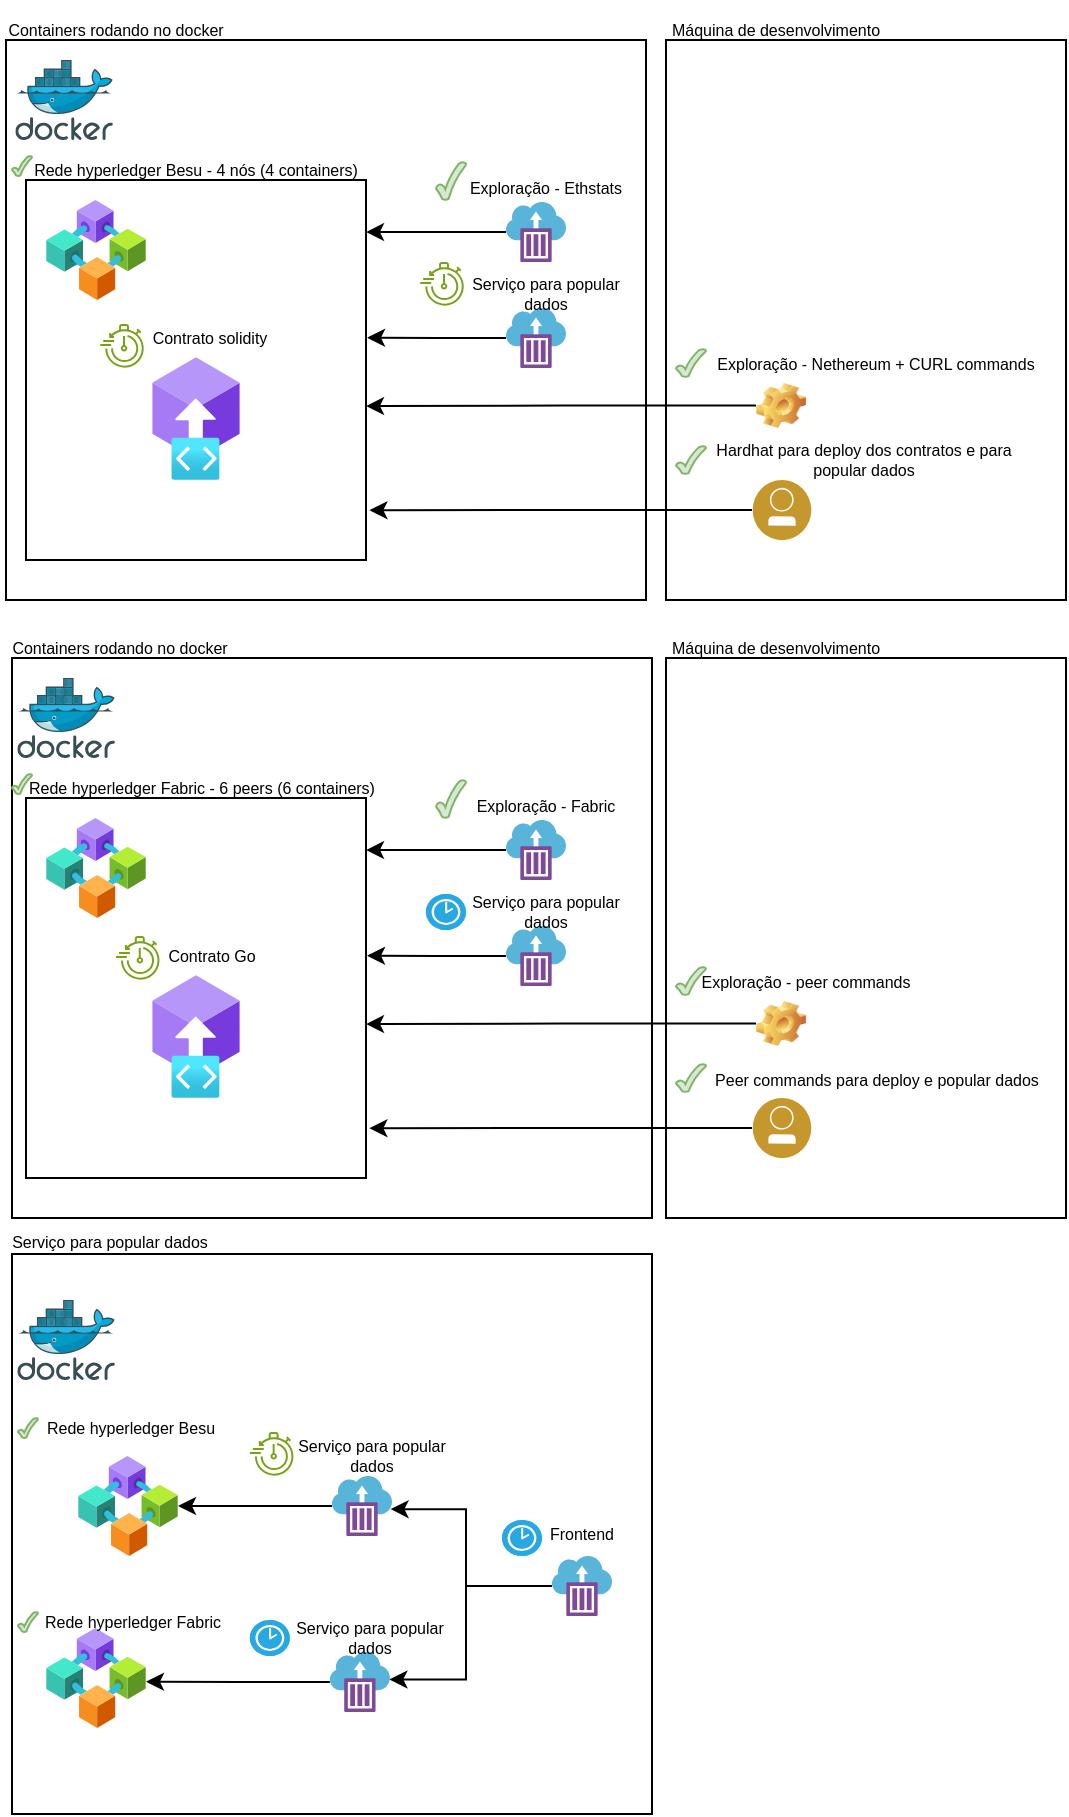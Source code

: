 <mxfile version="26.2.14">
  <diagram name="Page-1" id="56gFs3682IXk0IIHVJRW">
    <mxGraphModel dx="617" dy="355" grid="1" gridSize="10" guides="1" tooltips="1" connect="1" arrows="1" fold="1" page="1" pageScale="1" pageWidth="850" pageHeight="1100" math="0" shadow="0">
      <root>
        <mxCell id="0" />
        <mxCell id="1" parent="0" />
        <mxCell id="5fA-dxYR_pElMaw-BJbp-93" value="" style="rounded=0;whiteSpace=wrap;html=1;fillColor=none;" vertex="1" parent="1">
          <mxGeometry x="13" y="647" width="320" height="280" as="geometry" />
        </mxCell>
        <mxCell id="5fA-dxYR_pElMaw-BJbp-75" value="" style="rounded=0;whiteSpace=wrap;html=1;fillColor=none;" vertex="1" parent="1">
          <mxGeometry x="340" y="349" width="200" height="280" as="geometry" />
        </mxCell>
        <mxCell id="5fA-dxYR_pElMaw-BJbp-74" value="" style="rounded=0;whiteSpace=wrap;html=1;fillColor=none;" vertex="1" parent="1">
          <mxGeometry x="13" y="349" width="320" height="280" as="geometry" />
        </mxCell>
        <mxCell id="5fA-dxYR_pElMaw-BJbp-41" value="" style="rounded=0;whiteSpace=wrap;html=1;fillColor=none;" vertex="1" parent="1">
          <mxGeometry x="340" y="40" width="200" height="280" as="geometry" />
        </mxCell>
        <mxCell id="5fA-dxYR_pElMaw-BJbp-9" value="" style="rounded=0;whiteSpace=wrap;html=1;fillColor=none;" vertex="1" parent="1">
          <mxGeometry x="10" y="40" width="320" height="280" as="geometry" />
        </mxCell>
        <mxCell id="5fA-dxYR_pElMaw-BJbp-2" value="" style="image;sketch=0;aspect=fixed;html=1;points=[];align=center;fontSize=12;image=img/lib/mscae/Docker.svg;" vertex="1" parent="1">
          <mxGeometry x="14.66" y="50" width="48.79" height="40" as="geometry" />
        </mxCell>
        <mxCell id="5fA-dxYR_pElMaw-BJbp-10" value="" style="rounded=0;whiteSpace=wrap;html=1;fillColor=none;" vertex="1" parent="1">
          <mxGeometry x="20" y="110" width="170" height="190" as="geometry" />
        </mxCell>
        <mxCell id="5fA-dxYR_pElMaw-BJbp-4" value="" style="image;sketch=0;aspect=fixed;html=1;points=[];align=center;fontSize=12;image=img/lib/mscae/Container_Instances.svg;" vertex="1" parent="1">
          <mxGeometry x="260" y="121" width="30" height="30" as="geometry" />
        </mxCell>
        <mxCell id="5fA-dxYR_pElMaw-BJbp-6" value="" style="image;aspect=fixed;html=1;points=[];align=center;fontSize=12;image=img/lib/azure2/blockchain/Consortium.svg;rotation=0;container=0;movable=1;resizable=1;rotatable=1;deletable=1;editable=1;locked=0;connectable=1;imageBackground=none;" vertex="1" parent="1">
          <mxGeometry x="30" y="120" width="50" height="50" as="geometry" />
        </mxCell>
        <mxCell id="5fA-dxYR_pElMaw-BJbp-7" value="" style="image;aspect=fixed;html=1;points=[];align=center;fontSize=12;image=img/lib/azure2/blockchain/Blockchain_Applications.svg;" vertex="1" parent="1">
          <mxGeometry x="83.12" y="198.5" width="43.77" height="61.5" as="geometry" />
        </mxCell>
        <mxCell id="5fA-dxYR_pElMaw-BJbp-14" value="" style="verticalLabelPosition=bottom;verticalAlign=top;html=1;shape=mxgraph.basic.tick;fillColor=#d5e8d4;strokeColor=#82b366;" vertex="1" parent="1">
          <mxGeometry x="225" y="101" width="15" height="19" as="geometry" />
        </mxCell>
        <mxCell id="5fA-dxYR_pElMaw-BJbp-16" value="Exploração - Ethstats" style="text;html=1;align=center;verticalAlign=middle;whiteSpace=wrap;rounded=0;fontSize=8;" vertex="1" parent="1">
          <mxGeometry x="240" y="107" width="80" height="14" as="geometry" />
        </mxCell>
        <mxCell id="5fA-dxYR_pElMaw-BJbp-17" value="Rede hyperledger Besu - 4 nós (4 containers)" style="text;html=1;align=center;verticalAlign=middle;whiteSpace=wrap;rounded=0;fontSize=8;" vertex="1" parent="1">
          <mxGeometry x="20" y="90" width="170" height="30" as="geometry" />
        </mxCell>
        <mxCell id="5fA-dxYR_pElMaw-BJbp-18" value="" style="verticalLabelPosition=bottom;verticalAlign=top;html=1;shape=mxgraph.basic.tick;fillColor=#d5e8d4;strokeColor=#82b366;" vertex="1" parent="1">
          <mxGeometry x="13" y="98" width="10" height="10" as="geometry" />
        </mxCell>
        <mxCell id="5fA-dxYR_pElMaw-BJbp-19" value="Contrato solidity" style="text;html=1;align=center;verticalAlign=middle;whiteSpace=wrap;rounded=0;fontSize=8;" vertex="1" parent="1">
          <mxGeometry x="71.94" y="179" width="80" height="20" as="geometry" />
        </mxCell>
        <mxCell id="5fA-dxYR_pElMaw-BJbp-36" style="edgeStyle=orthogonalEdgeStyle;rounded=0;orthogonalLoop=1;jettySize=auto;html=1;entryX=1.003;entryY=0.415;entryDx=0;entryDy=0;entryPerimeter=0;" edge="1" parent="1" source="5fA-dxYR_pElMaw-BJbp-21" target="5fA-dxYR_pElMaw-BJbp-10">
          <mxGeometry relative="1" as="geometry" />
        </mxCell>
        <mxCell id="5fA-dxYR_pElMaw-BJbp-21" value="" style="image;sketch=0;aspect=fixed;html=1;points=[];align=center;fontSize=12;image=img/lib/mscae/Container_Instances.svg;" vertex="1" parent="1">
          <mxGeometry x="260" y="174" width="30" height="30" as="geometry" />
        </mxCell>
        <mxCell id="5fA-dxYR_pElMaw-BJbp-22" value="Serviço para popular dados" style="text;html=1;align=center;verticalAlign=middle;whiteSpace=wrap;rounded=0;fontSize=8;" vertex="1" parent="1">
          <mxGeometry x="240" y="160" width="80" height="14" as="geometry" />
        </mxCell>
        <mxCell id="5fA-dxYR_pElMaw-BJbp-33" value="" style="fillColor=#28A8E0;verticalLabelPosition=bottom;sketch=0;html=1;strokeColor=#ffffff;verticalAlign=top;align=center;points=[[0.145,0.145,0],[0.5,0,0],[0.855,0.145,0],[1,0.5,0],[0.855,0.855,0],[0.5,1,0],[0.145,0.855,0],[0,0.5,0]];pointerEvents=1;shape=mxgraph.cisco_safe.compositeIcon;bgIcon=ellipse;resIcon=mxgraph.cisco_safe.capability.time_synchronization;" vertex="1" parent="1">
          <mxGeometry x="220" y="467" width="20" height="18" as="geometry" />
        </mxCell>
        <mxCell id="5fA-dxYR_pElMaw-BJbp-37" style="edgeStyle=orthogonalEdgeStyle;rounded=0;orthogonalLoop=1;jettySize=auto;html=1;entryX=1;entryY=0.137;entryDx=0;entryDy=0;entryPerimeter=0;" edge="1" parent="1" source="5fA-dxYR_pElMaw-BJbp-4" target="5fA-dxYR_pElMaw-BJbp-10">
          <mxGeometry relative="1" as="geometry" />
        </mxCell>
        <mxCell id="5fA-dxYR_pElMaw-BJbp-38" style="edgeStyle=orthogonalEdgeStyle;rounded=0;orthogonalLoop=1;jettySize=auto;html=1;entryX=1;entryY=0.595;entryDx=0;entryDy=0;entryPerimeter=0;" edge="1" parent="1" source="5fA-dxYR_pElMaw-BJbp-29" target="5fA-dxYR_pElMaw-BJbp-10">
          <mxGeometry relative="1" as="geometry" />
        </mxCell>
        <mxCell id="5fA-dxYR_pElMaw-BJbp-39" style="edgeStyle=orthogonalEdgeStyle;rounded=0;orthogonalLoop=1;jettySize=auto;html=1;entryX=1.01;entryY=0.869;entryDx=0;entryDy=0;entryPerimeter=0;" edge="1" parent="1" source="5fA-dxYR_pElMaw-BJbp-30" target="5fA-dxYR_pElMaw-BJbp-10">
          <mxGeometry relative="1" as="geometry" />
        </mxCell>
        <mxCell id="5fA-dxYR_pElMaw-BJbp-12" value="" style="verticalLabelPosition=bottom;verticalAlign=top;html=1;shape=mxgraph.basic.tick;fillColor=#d5e8d4;strokeColor=#82b366;" vertex="1" parent="1">
          <mxGeometry x="345" y="194.5" width="15" height="14" as="geometry" />
        </mxCell>
        <mxCell id="5fA-dxYR_pElMaw-BJbp-15" value="Exploração - Nethereum + CURL commands" style="text;html=1;align=center;verticalAlign=middle;whiteSpace=wrap;rounded=0;fontSize=8;" vertex="1" parent="1">
          <mxGeometry x="360" y="191.5" width="170" height="20" as="geometry" />
        </mxCell>
        <mxCell id="5fA-dxYR_pElMaw-BJbp-29" value="" style="shape=image;html=1;verticalLabelPosition=bottom;verticalAlign=top;imageAspect=0;image=img/clipart/Gear_128x128.png" vertex="1" parent="1">
          <mxGeometry x="385" y="211.5" width="25" height="22.5" as="geometry" />
        </mxCell>
        <mxCell id="5fA-dxYR_pElMaw-BJbp-30" value="" style="image;aspect=fixed;perimeter=ellipsePerimeter;html=1;align=center;shadow=0;dashed=0;fontColor=#4277BB;labelBackgroundColor=default;fontSize=12;spacingTop=3;image=img/lib/ibm/blockchain/blockchain_developer.svg;" vertex="1" parent="1">
          <mxGeometry x="383" y="260" width="30" height="30" as="geometry" />
        </mxCell>
        <mxCell id="5fA-dxYR_pElMaw-BJbp-31" value="Hardhat para deploy dos contratos e para popular dados" style="text;html=1;align=center;verticalAlign=middle;whiteSpace=wrap;rounded=0;fontSize=8;" vertex="1" parent="1">
          <mxGeometry x="358" y="240" width="162" height="20" as="geometry" />
        </mxCell>
        <mxCell id="5fA-dxYR_pElMaw-BJbp-35" value="" style="verticalLabelPosition=bottom;verticalAlign=top;html=1;shape=mxgraph.basic.tick;fillColor=#d5e8d4;strokeColor=#82b366;" vertex="1" parent="1">
          <mxGeometry x="345" y="243" width="15" height="14" as="geometry" />
        </mxCell>
        <mxCell id="5fA-dxYR_pElMaw-BJbp-42" value="Containers rodando no docker" style="text;html=1;align=center;verticalAlign=middle;whiteSpace=wrap;rounded=0;fontSize=8;" vertex="1" parent="1">
          <mxGeometry x="10" y="20" width="110" height="30" as="geometry" />
        </mxCell>
        <mxCell id="5fA-dxYR_pElMaw-BJbp-43" value="Máquina de desenvolvimento" style="text;html=1;align=center;verticalAlign=middle;whiteSpace=wrap;rounded=0;fontSize=8;" vertex="1" parent="1">
          <mxGeometry x="340" y="20" width="110" height="30" as="geometry" />
        </mxCell>
        <mxCell id="5fA-dxYR_pElMaw-BJbp-46" value="" style="image;sketch=0;aspect=fixed;html=1;points=[];align=center;fontSize=12;image=img/lib/mscae/Docker.svg;" vertex="1" parent="1">
          <mxGeometry x="15.66" y="359" width="48.79" height="40" as="geometry" />
        </mxCell>
        <mxCell id="5fA-dxYR_pElMaw-BJbp-47" value="" style="rounded=0;whiteSpace=wrap;html=1;fillColor=none;" vertex="1" parent="1">
          <mxGeometry x="20" y="419" width="170" height="190" as="geometry" />
        </mxCell>
        <mxCell id="5fA-dxYR_pElMaw-BJbp-48" value="" style="image;sketch=0;aspect=fixed;html=1;points=[];align=center;fontSize=12;image=img/lib/mscae/Container_Instances.svg;" vertex="1" parent="1">
          <mxGeometry x="260" y="430" width="30" height="30" as="geometry" />
        </mxCell>
        <mxCell id="5fA-dxYR_pElMaw-BJbp-49" value="" style="image;aspect=fixed;html=1;points=[];align=center;fontSize=12;image=img/lib/azure2/blockchain/Consortium.svg;rotation=0;container=0;movable=1;resizable=1;rotatable=1;deletable=1;editable=1;locked=0;connectable=1;imageBackground=none;" vertex="1" parent="1">
          <mxGeometry x="30" y="429" width="50" height="50" as="geometry" />
        </mxCell>
        <mxCell id="5fA-dxYR_pElMaw-BJbp-50" value="" style="image;aspect=fixed;html=1;points=[];align=center;fontSize=12;image=img/lib/azure2/blockchain/Blockchain_Applications.svg;" vertex="1" parent="1">
          <mxGeometry x="83.12" y="507.5" width="43.77" height="61.5" as="geometry" />
        </mxCell>
        <mxCell id="5fA-dxYR_pElMaw-BJbp-52" value="" style="verticalLabelPosition=bottom;verticalAlign=top;html=1;shape=mxgraph.basic.tick;fillColor=#d5e8d4;strokeColor=#82b366;" vertex="1" parent="1">
          <mxGeometry x="225" y="410" width="15" height="19" as="geometry" />
        </mxCell>
        <mxCell id="5fA-dxYR_pElMaw-BJbp-53" value="Exploração - Fabric" style="text;html=1;align=center;verticalAlign=middle;whiteSpace=wrap;rounded=0;fontSize=8;" vertex="1" parent="1">
          <mxGeometry x="240" y="416" width="80" height="14" as="geometry" />
        </mxCell>
        <mxCell id="5fA-dxYR_pElMaw-BJbp-54" value="Rede hyperledger Fabric - 6 peers (6 containers)" style="text;html=1;align=center;verticalAlign=middle;whiteSpace=wrap;rounded=0;fontSize=8;" vertex="1" parent="1">
          <mxGeometry x="13" y="399" width="190" height="30" as="geometry" />
        </mxCell>
        <mxCell id="5fA-dxYR_pElMaw-BJbp-55" value="" style="verticalLabelPosition=bottom;verticalAlign=top;html=1;shape=mxgraph.basic.tick;fillColor=#d5e8d4;strokeColor=#82b366;" vertex="1" parent="1">
          <mxGeometry x="13" y="407" width="10" height="10" as="geometry" />
        </mxCell>
        <mxCell id="5fA-dxYR_pElMaw-BJbp-56" value="Contrato Go" style="text;html=1;align=center;verticalAlign=middle;whiteSpace=wrap;rounded=0;fontSize=8;" vertex="1" parent="1">
          <mxGeometry x="73" y="488" width="80" height="20" as="geometry" />
        </mxCell>
        <mxCell id="5fA-dxYR_pElMaw-BJbp-57" style="edgeStyle=orthogonalEdgeStyle;rounded=0;orthogonalLoop=1;jettySize=auto;html=1;entryX=1.003;entryY=0.415;entryDx=0;entryDy=0;entryPerimeter=0;" edge="1" parent="1" source="5fA-dxYR_pElMaw-BJbp-58" target="5fA-dxYR_pElMaw-BJbp-47">
          <mxGeometry relative="1" as="geometry" />
        </mxCell>
        <mxCell id="5fA-dxYR_pElMaw-BJbp-58" value="" style="image;sketch=0;aspect=fixed;html=1;points=[];align=center;fontSize=12;image=img/lib/mscae/Container_Instances.svg;" vertex="1" parent="1">
          <mxGeometry x="260" y="483" width="30" height="30" as="geometry" />
        </mxCell>
        <mxCell id="5fA-dxYR_pElMaw-BJbp-59" value="Serviço para popular dados" style="text;html=1;align=center;verticalAlign=middle;whiteSpace=wrap;rounded=0;fontSize=8;" vertex="1" parent="1">
          <mxGeometry x="240" y="469" width="80" height="14" as="geometry" />
        </mxCell>
        <mxCell id="5fA-dxYR_pElMaw-BJbp-61" style="edgeStyle=orthogonalEdgeStyle;rounded=0;orthogonalLoop=1;jettySize=auto;html=1;entryX=1;entryY=0.137;entryDx=0;entryDy=0;entryPerimeter=0;" edge="1" parent="1" source="5fA-dxYR_pElMaw-BJbp-48" target="5fA-dxYR_pElMaw-BJbp-47">
          <mxGeometry relative="1" as="geometry" />
        </mxCell>
        <mxCell id="5fA-dxYR_pElMaw-BJbp-62" style="edgeStyle=orthogonalEdgeStyle;rounded=0;orthogonalLoop=1;jettySize=auto;html=1;entryX=1;entryY=0.595;entryDx=0;entryDy=0;entryPerimeter=0;" edge="1" parent="1" source="5fA-dxYR_pElMaw-BJbp-66" target="5fA-dxYR_pElMaw-BJbp-47">
          <mxGeometry relative="1" as="geometry" />
        </mxCell>
        <mxCell id="5fA-dxYR_pElMaw-BJbp-63" style="edgeStyle=orthogonalEdgeStyle;rounded=0;orthogonalLoop=1;jettySize=auto;html=1;entryX=1.01;entryY=0.869;entryDx=0;entryDy=0;entryPerimeter=0;" edge="1" parent="1" source="5fA-dxYR_pElMaw-BJbp-67" target="5fA-dxYR_pElMaw-BJbp-47">
          <mxGeometry relative="1" as="geometry" />
        </mxCell>
        <mxCell id="5fA-dxYR_pElMaw-BJbp-64" value="" style="verticalLabelPosition=bottom;verticalAlign=top;html=1;shape=mxgraph.basic.tick;fillColor=#d5e8d4;strokeColor=#82b366;" vertex="1" parent="1">
          <mxGeometry x="345" y="503.5" width="15" height="14" as="geometry" />
        </mxCell>
        <mxCell id="5fA-dxYR_pElMaw-BJbp-65" value="Exploração - peer commands" style="text;html=1;align=center;verticalAlign=middle;whiteSpace=wrap;rounded=0;fontSize=8;" vertex="1" parent="1">
          <mxGeometry x="330" y="500.5" width="160" height="20" as="geometry" />
        </mxCell>
        <mxCell id="5fA-dxYR_pElMaw-BJbp-66" value="" style="shape=image;html=1;verticalLabelPosition=bottom;verticalAlign=top;imageAspect=0;image=img/clipart/Gear_128x128.png" vertex="1" parent="1">
          <mxGeometry x="385" y="520.5" width="25" height="22.5" as="geometry" />
        </mxCell>
        <mxCell id="5fA-dxYR_pElMaw-BJbp-67" value="" style="image;aspect=fixed;perimeter=ellipsePerimeter;html=1;align=center;shadow=0;dashed=0;fontColor=#4277BB;labelBackgroundColor=default;fontSize=12;spacingTop=3;image=img/lib/ibm/blockchain/blockchain_developer.svg;" vertex="1" parent="1">
          <mxGeometry x="383" y="569" width="30" height="30" as="geometry" />
        </mxCell>
        <mxCell id="5fA-dxYR_pElMaw-BJbp-68" value="Peer commands para deploy e popular dados" style="text;html=1;align=center;verticalAlign=middle;whiteSpace=wrap;rounded=0;fontSize=8;" vertex="1" parent="1">
          <mxGeometry x="360" y="550" width="171" height="20" as="geometry" />
        </mxCell>
        <mxCell id="5fA-dxYR_pElMaw-BJbp-69" value="" style="verticalLabelPosition=bottom;verticalAlign=top;html=1;shape=mxgraph.basic.tick;fillColor=#d5e8d4;strokeColor=#82b366;" vertex="1" parent="1">
          <mxGeometry x="345" y="552" width="15" height="14" as="geometry" />
        </mxCell>
        <mxCell id="5fA-dxYR_pElMaw-BJbp-70" value="Containers rodando no docker" style="text;html=1;align=center;verticalAlign=middle;whiteSpace=wrap;rounded=0;fontSize=8;" vertex="1" parent="1">
          <mxGeometry x="12" y="329" width="110" height="30" as="geometry" />
        </mxCell>
        <mxCell id="5fA-dxYR_pElMaw-BJbp-71" value="Máquina de desenvolvimento" style="text;html=1;align=center;verticalAlign=middle;whiteSpace=wrap;rounded=0;fontSize=8;" vertex="1" parent="1">
          <mxGeometry x="340" y="329" width="110" height="30" as="geometry" />
        </mxCell>
        <mxCell id="5fA-dxYR_pElMaw-BJbp-72" value="" style="sketch=0;outlineConnect=0;fontColor=#232F3E;gradientColor=none;fillColor=#7AA116;strokeColor=none;dashed=0;verticalLabelPosition=bottom;verticalAlign=top;align=center;html=1;fontSize=12;fontStyle=0;aspect=fixed;pointerEvents=1;shape=mxgraph.aws4.backup_recovery_time_objective;" vertex="1" parent="1">
          <mxGeometry x="217.12" y="151" width="22.88" height="22" as="geometry" />
        </mxCell>
        <mxCell id="5fA-dxYR_pElMaw-BJbp-76" value="" style="fillColor=#28A8E0;verticalLabelPosition=bottom;sketch=0;html=1;strokeColor=#ffffff;verticalAlign=top;align=center;points=[[0.145,0.145,0],[0.5,0,0],[0.855,0.145,0],[1,0.5,0],[0.855,0.855,0],[0.5,1,0],[0.145,0.855,0],[0,0.5,0]];pointerEvents=1;shape=mxgraph.cisco_safe.compositeIcon;bgIcon=ellipse;resIcon=mxgraph.cisco_safe.capability.time_synchronization;" vertex="1" parent="1">
          <mxGeometry x="131.94" y="830" width="20" height="18" as="geometry" />
        </mxCell>
        <mxCell id="5fA-dxYR_pElMaw-BJbp-77" value="" style="image;sketch=0;aspect=fixed;html=1;points=[];align=center;fontSize=12;image=img/lib/mscae/Docker.svg;" vertex="1" parent="1">
          <mxGeometry x="15.66" y="670" width="48.79" height="40" as="geometry" />
        </mxCell>
        <mxCell id="5fA-dxYR_pElMaw-BJbp-80" value="" style="image;aspect=fixed;html=1;points=[];align=center;fontSize=12;image=img/lib/azure2/blockchain/Consortium.svg;rotation=0;container=0;movable=1;resizable=1;rotatable=1;deletable=1;editable=1;locked=0;connectable=1;imageBackground=none;" vertex="1" parent="1">
          <mxGeometry x="46" y="748" width="50" height="50" as="geometry" />
        </mxCell>
        <mxCell id="5fA-dxYR_pElMaw-BJbp-85" value="Rede hyperledger Besu" style="text;html=1;align=center;verticalAlign=middle;whiteSpace=wrap;rounded=0;fontSize=8;" vertex="1" parent="1">
          <mxGeometry x="20.5" y="719" width="103" height="30" as="geometry" />
        </mxCell>
        <mxCell id="5fA-dxYR_pElMaw-BJbp-86" value="" style="verticalLabelPosition=bottom;verticalAlign=top;html=1;shape=mxgraph.basic.tick;fillColor=#d5e8d4;strokeColor=#82b366;" vertex="1" parent="1">
          <mxGeometry x="16" y="729" width="10" height="10" as="geometry" />
        </mxCell>
        <mxCell id="5fA-dxYR_pElMaw-BJbp-88" style="edgeStyle=orthogonalEdgeStyle;rounded=0;orthogonalLoop=1;jettySize=auto;html=1;entryX=1;entryY=0.537;entryDx=0;entryDy=0;entryPerimeter=0;" edge="1" parent="1" source="5fA-dxYR_pElMaw-BJbp-89" target="5fA-dxYR_pElMaw-BJbp-97">
          <mxGeometry relative="1" as="geometry">
            <mxPoint x="85" y="861.3" as="targetPoint" />
          </mxGeometry>
        </mxCell>
        <mxCell id="5fA-dxYR_pElMaw-BJbp-89" value="" style="image;sketch=0;aspect=fixed;html=1;points=[];align=center;fontSize=12;image=img/lib/mscae/Container_Instances.svg;" vertex="1" parent="1">
          <mxGeometry x="171.94" y="846" width="30" height="30" as="geometry" />
        </mxCell>
        <mxCell id="5fA-dxYR_pElMaw-BJbp-90" value="Serviço para popular dados" style="text;html=1;align=center;verticalAlign=middle;whiteSpace=wrap;rounded=0;fontSize=8;" vertex="1" parent="1">
          <mxGeometry x="151.94" y="832" width="80" height="14" as="geometry" />
        </mxCell>
        <mxCell id="5fA-dxYR_pElMaw-BJbp-92" value="Serviço para popular dados" style="text;html=1;align=center;verticalAlign=middle;whiteSpace=wrap;rounded=0;fontSize=8;" vertex="1" parent="1">
          <mxGeometry x="7" y="626" width="110" height="30" as="geometry" />
        </mxCell>
        <mxCell id="5fA-dxYR_pElMaw-BJbp-97" value="" style="image;aspect=fixed;html=1;points=[];align=center;fontSize=12;image=img/lib/azure2/blockchain/Consortium.svg;rotation=0;container=0;movable=1;resizable=1;rotatable=1;deletable=1;editable=1;locked=0;connectable=1;imageBackground=none;" vertex="1" parent="1">
          <mxGeometry x="30" y="834" width="50" height="50" as="geometry" />
        </mxCell>
        <mxCell id="5fA-dxYR_pElMaw-BJbp-98" value="Rede hyperledger Fabric" style="text;html=1;align=center;verticalAlign=middle;whiteSpace=wrap;rounded=0;fontSize=8;" vertex="1" parent="1">
          <mxGeometry x="21.66" y="816" width="103" height="30" as="geometry" />
        </mxCell>
        <mxCell id="5fA-dxYR_pElMaw-BJbp-99" value="" style="verticalLabelPosition=bottom;verticalAlign=top;html=1;shape=mxgraph.basic.tick;fillColor=#d5e8d4;strokeColor=#82b366;" vertex="1" parent="1">
          <mxGeometry x="16" y="826" width="10" height="10" as="geometry" />
        </mxCell>
        <mxCell id="5fA-dxYR_pElMaw-BJbp-101" style="edgeStyle=orthogonalEdgeStyle;rounded=0;orthogonalLoop=1;jettySize=auto;html=1;" edge="1" parent="1" source="5fA-dxYR_pElMaw-BJbp-102" target="5fA-dxYR_pElMaw-BJbp-80">
          <mxGeometry relative="1" as="geometry">
            <mxPoint x="108.06" y="770" as="targetPoint" />
          </mxGeometry>
        </mxCell>
        <mxCell id="5fA-dxYR_pElMaw-BJbp-102" value="" style="image;sketch=0;aspect=fixed;html=1;points=[];align=center;fontSize=12;image=img/lib/mscae/Container_Instances.svg;" vertex="1" parent="1">
          <mxGeometry x="173" y="758" width="30" height="30" as="geometry" />
        </mxCell>
        <mxCell id="5fA-dxYR_pElMaw-BJbp-103" value="Serviço para popular dados" style="text;html=1;align=center;verticalAlign=middle;whiteSpace=wrap;rounded=0;fontSize=8;" vertex="1" parent="1">
          <mxGeometry x="153" y="741" width="80" height="14" as="geometry" />
        </mxCell>
        <mxCell id="5fA-dxYR_pElMaw-BJbp-104" value="" style="image;sketch=0;aspect=fixed;html=1;points=[];align=center;fontSize=12;image=img/lib/mscae/Container_Instances.svg;" vertex="1" parent="1">
          <mxGeometry x="283" y="798" width="30" height="30" as="geometry" />
        </mxCell>
        <mxCell id="5fA-dxYR_pElMaw-BJbp-105" value="" style="fillColor=#28A8E0;verticalLabelPosition=bottom;sketch=0;html=1;strokeColor=#ffffff;verticalAlign=top;align=center;points=[[0.145,0.145,0],[0.5,0,0],[0.855,0.145,0],[1,0.5,0],[0.855,0.855,0],[0.5,1,0],[0.145,0.855,0],[0,0.5,0]];pointerEvents=1;shape=mxgraph.cisco_safe.compositeIcon;bgIcon=ellipse;resIcon=mxgraph.cisco_safe.capability.time_synchronization;" vertex="1" parent="1">
          <mxGeometry x="258" y="780" width="20" height="18" as="geometry" />
        </mxCell>
        <mxCell id="5fA-dxYR_pElMaw-BJbp-106" value="Frontend" style="text;html=1;align=center;verticalAlign=middle;whiteSpace=wrap;rounded=0;fontSize=8;" vertex="1" parent="1">
          <mxGeometry x="258" y="780" width="80" height="14" as="geometry" />
        </mxCell>
        <mxCell id="5fA-dxYR_pElMaw-BJbp-108" value="" style="sketch=0;outlineConnect=0;fontColor=#232F3E;gradientColor=none;fillColor=#7AA116;strokeColor=none;dashed=0;verticalLabelPosition=bottom;verticalAlign=top;align=center;html=1;fontSize=12;fontStyle=0;aspect=fixed;pointerEvents=1;shape=mxgraph.aws4.backup_recovery_time_objective;" vertex="1" parent="1">
          <mxGeometry x="131.94" y="736" width="22.88" height="22" as="geometry" />
        </mxCell>
        <mxCell id="5fA-dxYR_pElMaw-BJbp-112" style="edgeStyle=orthogonalEdgeStyle;rounded=0;orthogonalLoop=1;jettySize=auto;html=1;entryX=0.992;entryY=0.457;entryDx=0;entryDy=0;entryPerimeter=0;" edge="1" parent="1" source="5fA-dxYR_pElMaw-BJbp-104" target="5fA-dxYR_pElMaw-BJbp-89">
          <mxGeometry relative="1" as="geometry">
            <Array as="points">
              <mxPoint x="240" y="813" />
              <mxPoint x="240" y="860" />
            </Array>
          </mxGeometry>
        </mxCell>
        <mxCell id="5fA-dxYR_pElMaw-BJbp-113" style="edgeStyle=orthogonalEdgeStyle;rounded=0;orthogonalLoop=1;jettySize=auto;html=1;entryX=0.976;entryY=0.552;entryDx=0;entryDy=0;entryPerimeter=0;" edge="1" parent="1" source="5fA-dxYR_pElMaw-BJbp-104" target="5fA-dxYR_pElMaw-BJbp-102">
          <mxGeometry relative="1" as="geometry">
            <Array as="points">
              <mxPoint x="240" y="813" />
              <mxPoint x="240" y="775" />
            </Array>
          </mxGeometry>
        </mxCell>
        <mxCell id="5fA-dxYR_pElMaw-BJbp-114" value="" style="sketch=0;outlineConnect=0;fontColor=#232F3E;gradientColor=none;fillColor=#7AA116;strokeColor=none;dashed=0;verticalLabelPosition=bottom;verticalAlign=top;align=center;html=1;fontSize=12;fontStyle=0;aspect=fixed;pointerEvents=1;shape=mxgraph.aws4.backup_recovery_time_objective;" vertex="1" parent="1">
          <mxGeometry x="65" y="488" width="22.88" height="22" as="geometry" />
        </mxCell>
        <mxCell id="5fA-dxYR_pElMaw-BJbp-115" value="" style="sketch=0;outlineConnect=0;fontColor=#232F3E;gradientColor=none;fillColor=#7AA116;strokeColor=none;dashed=0;verticalLabelPosition=bottom;verticalAlign=top;align=center;html=1;fontSize=12;fontStyle=0;aspect=fixed;pointerEvents=1;shape=mxgraph.aws4.backup_recovery_time_objective;" vertex="1" parent="1">
          <mxGeometry x="57.12" y="182" width="22.88" height="22" as="geometry" />
        </mxCell>
      </root>
    </mxGraphModel>
  </diagram>
</mxfile>
